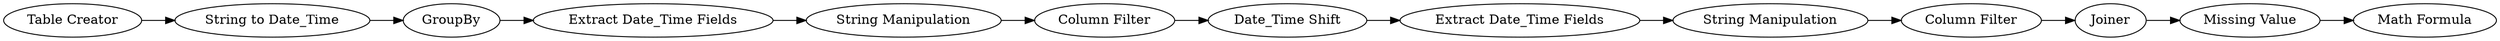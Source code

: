 digraph {
	534 -> 537
	538 -> 535
	539 -> 540
	540 -> 541
	522 -> 532
	536 -> 539
	543 -> 542
	521 -> 522
	535 -> 536
	532 -> 534
	541 -> 543
	537 -> 538
	539 [label="String Manipulation"]
	541 [label=Joiner]
	543 [label="Missing Value"]
	537 [label="String Manipulation"]
	521 [label="Table Creator"]
	522 [label="String to Date_Time"]
	540 [label="Column Filter"]
	534 [label="Extract Date_Time Fields"]
	542 [label="Math Formula"]
	536 [label="Extract Date_Time Fields"]
	532 [label=GroupBy]
	535 [label="Date_Time Shift"]
	538 [label="Column Filter"]
	rankdir=LR
}
